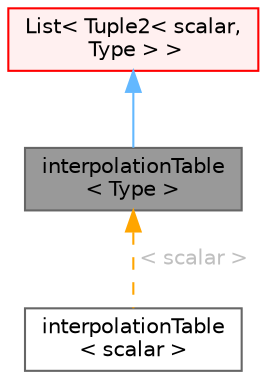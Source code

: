 digraph "interpolationTable&lt; Type &gt;"
{
 // LATEX_PDF_SIZE
  bgcolor="transparent";
  edge [fontname=Helvetica,fontsize=10,labelfontname=Helvetica,labelfontsize=10];
  node [fontname=Helvetica,fontsize=10,shape=box,height=0.2,width=0.4];
  Node1 [id="Node000001",label="interpolationTable\l\< Type \>",height=0.2,width=0.4,color="gray40", fillcolor="grey60", style="filled", fontcolor="black",tooltip="An interpolation/look-up table of scalar vs <Type> values. The reference scalar values must be monoto..."];
  Node2 -> Node1 [id="edge1_Node000001_Node000002",dir="back",color="steelblue1",style="solid",tooltip=" "];
  Node2 [id="Node000002",label="List\< Tuple2\< scalar,\l Type \> \>",height=0.2,width=0.4,color="red", fillcolor="#FFF0F0", style="filled",URL="$classFoam_1_1List.html",tooltip=" "];
  Node1 -> Node6 [id="edge2_Node000001_Node000006",dir="back",color="orange",style="dashed",tooltip=" ",label=" \< scalar \>",fontcolor="grey" ];
  Node6 [id="Node000006",label="interpolationTable\l\< scalar \>",height=0.2,width=0.4,color="gray40", fillcolor="white", style="filled",URL="$classFoam_1_1interpolationTable.html",tooltip=" "];
}
